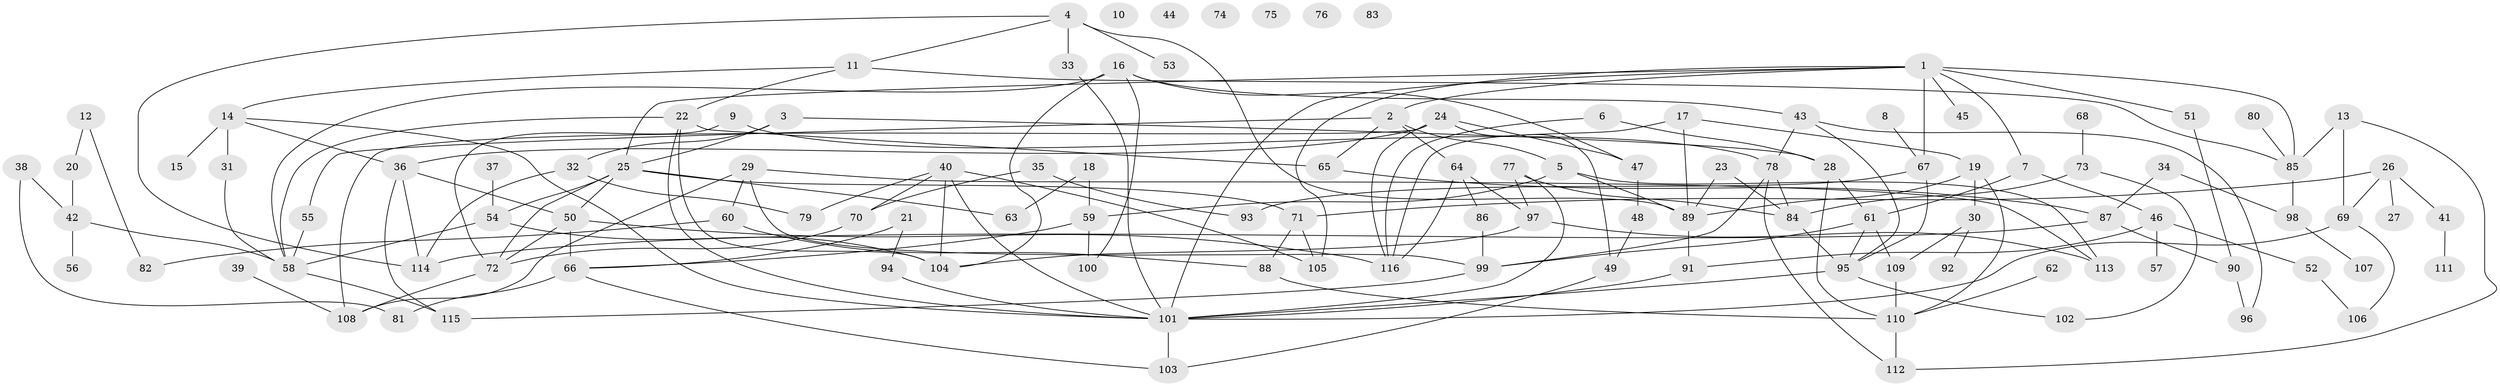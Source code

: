 // coarse degree distribution, {9: 0.025, 6: 0.05, 8: 0.0375, 4: 0.15, 7: 0.05, 5: 0.1, 3: 0.15, 2: 0.25, 0: 0.075, 14: 0.0125, 1: 0.1}
// Generated by graph-tools (version 1.1) at 2025/41/03/06/25 10:41:22]
// undirected, 116 vertices, 179 edges
graph export_dot {
graph [start="1"]
  node [color=gray90,style=filled];
  1;
  2;
  3;
  4;
  5;
  6;
  7;
  8;
  9;
  10;
  11;
  12;
  13;
  14;
  15;
  16;
  17;
  18;
  19;
  20;
  21;
  22;
  23;
  24;
  25;
  26;
  27;
  28;
  29;
  30;
  31;
  32;
  33;
  34;
  35;
  36;
  37;
  38;
  39;
  40;
  41;
  42;
  43;
  44;
  45;
  46;
  47;
  48;
  49;
  50;
  51;
  52;
  53;
  54;
  55;
  56;
  57;
  58;
  59;
  60;
  61;
  62;
  63;
  64;
  65;
  66;
  67;
  68;
  69;
  70;
  71;
  72;
  73;
  74;
  75;
  76;
  77;
  78;
  79;
  80;
  81;
  82;
  83;
  84;
  85;
  86;
  87;
  88;
  89;
  90;
  91;
  92;
  93;
  94;
  95;
  96;
  97;
  98;
  99;
  100;
  101;
  102;
  103;
  104;
  105;
  106;
  107;
  108;
  109;
  110;
  111;
  112;
  113;
  114;
  115;
  116;
  1 -- 2;
  1 -- 7;
  1 -- 25;
  1 -- 45;
  1 -- 51;
  1 -- 67;
  1 -- 85;
  1 -- 101;
  1 -- 105;
  2 -- 5;
  2 -- 55;
  2 -- 64;
  2 -- 65;
  3 -- 25;
  3 -- 28;
  3 -- 32;
  4 -- 11;
  4 -- 33;
  4 -- 53;
  4 -- 89;
  4 -- 114;
  5 -- 59;
  5 -- 89;
  5 -- 113;
  6 -- 28;
  6 -- 116;
  7 -- 46;
  7 -- 61;
  8 -- 67;
  9 -- 72;
  9 -- 78;
  11 -- 14;
  11 -- 22;
  11 -- 85;
  12 -- 20;
  12 -- 82;
  13 -- 69;
  13 -- 85;
  13 -- 112;
  14 -- 15;
  14 -- 31;
  14 -- 36;
  14 -- 101;
  16 -- 43;
  16 -- 47;
  16 -- 58;
  16 -- 100;
  16 -- 104;
  17 -- 19;
  17 -- 89;
  17 -- 116;
  18 -- 59;
  18 -- 63;
  19 -- 30;
  19 -- 89;
  19 -- 110;
  20 -- 42;
  21 -- 66;
  21 -- 94;
  22 -- 58;
  22 -- 65;
  22 -- 101;
  22 -- 104;
  23 -- 84;
  23 -- 89;
  24 -- 36;
  24 -- 47;
  24 -- 49;
  24 -- 108;
  24 -- 116;
  25 -- 50;
  25 -- 54;
  25 -- 63;
  25 -- 71;
  25 -- 72;
  26 -- 27;
  26 -- 41;
  26 -- 69;
  26 -- 71;
  28 -- 61;
  28 -- 110;
  29 -- 60;
  29 -- 99;
  29 -- 108;
  29 -- 113;
  30 -- 92;
  30 -- 109;
  31 -- 58;
  32 -- 79;
  32 -- 114;
  33 -- 101;
  34 -- 87;
  34 -- 98;
  35 -- 70;
  35 -- 93;
  36 -- 50;
  36 -- 114;
  36 -- 115;
  37 -- 54;
  38 -- 42;
  38 -- 81;
  39 -- 108;
  40 -- 70;
  40 -- 79;
  40 -- 101;
  40 -- 104;
  40 -- 105;
  41 -- 111;
  42 -- 56;
  42 -- 58;
  43 -- 78;
  43 -- 95;
  43 -- 96;
  46 -- 52;
  46 -- 57;
  46 -- 91;
  47 -- 48;
  48 -- 49;
  49 -- 103;
  50 -- 66;
  50 -- 72;
  50 -- 116;
  51 -- 90;
  52 -- 106;
  54 -- 58;
  54 -- 104;
  55 -- 58;
  58 -- 115;
  59 -- 66;
  59 -- 100;
  60 -- 82;
  60 -- 88;
  61 -- 95;
  61 -- 99;
  61 -- 109;
  62 -- 110;
  64 -- 86;
  64 -- 97;
  64 -- 116;
  65 -- 87;
  66 -- 81;
  66 -- 103;
  67 -- 93;
  67 -- 95;
  68 -- 73;
  69 -- 101;
  69 -- 106;
  70 -- 72;
  71 -- 88;
  71 -- 105;
  72 -- 108;
  73 -- 84;
  73 -- 102;
  77 -- 84;
  77 -- 97;
  77 -- 101;
  78 -- 84;
  78 -- 99;
  78 -- 112;
  80 -- 85;
  84 -- 95;
  85 -- 98;
  86 -- 99;
  87 -- 90;
  87 -- 114;
  88 -- 110;
  89 -- 91;
  90 -- 96;
  91 -- 101;
  94 -- 101;
  95 -- 101;
  95 -- 102;
  97 -- 104;
  97 -- 113;
  98 -- 107;
  99 -- 115;
  101 -- 103;
  109 -- 110;
  110 -- 112;
}
